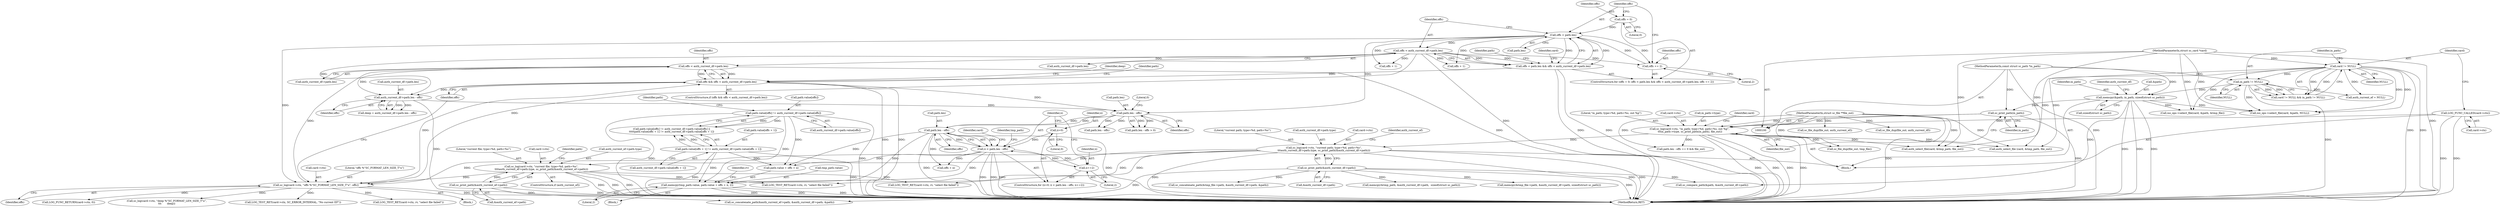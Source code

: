 digraph "0_OpenSC_8fe377e93b4b56060e5bbfb6f3142ceaeca744fa_12@API" {
"1000504" [label="(Call,memcpy(tmp_path.value, path.value + offs + ii, 2))"];
"1000360" [label="(Call,path.value[offs] != auth_current_df->path.value[offs])"];
"1000373" [label="(Call,path.value[offs + 1] != auth_current_df->path.value[offs + 1])"];
"1000495" [label="(Call,path.len - offs)"];
"1000465" [label="(Call,path.len - offs)"];
"1000343" [label="(Call,offs < path.len)"];
"1000355" [label="(Call,offs += 2)"];
"1000348" [label="(Call,offs < auth_current_df->path.len)"];
"1000339" [label="(Call,offs = 0)"];
"1000411" [label="(Call,auth_current_df->path.len - offs)"];
"1000400" [label="(Call,offs < auth_current_df->path.len)"];
"1000391" [label="(Call,sc_log(card->ctx, \"offs %\"SC_FORMAT_LEN_SIZE_T\"u\", offs))"];
"1000147" [label="(Call,sc_log(card->ctx, \"current path; type=%d, path=%s\",\n\t\t\tauth_current_df->path.type, sc_print_path(&auth_current_df->path)))"];
"1000136" [label="(Call,sc_log(card->ctx, \"in_path; type=%d, path=%s, out %p\",\n \t\t\tin_path->type, sc_print_path(in_path), file_out))"];
"1000113" [label="(Call,LOG_FUNC_CALLED(card->ctx))"];
"1000144" [label="(Call,sc_print_path(in_path))"];
"1000125" [label="(Call,memcpy(&path, in_path, sizeof(struct sc_path)))"];
"1000122" [label="(Call,in_path != NULL)"];
"1000102" [label="(MethodParameterIn,const struct sc_path *in_path)"];
"1000119" [label="(Call,card != NULL)"];
"1000101" [label="(MethodParameterIn,struct sc_card *card)"];
"1000103" [label="(MethodParameterIn,struct sc_file **file_out)"];
"1000157" [label="(Call,sc_print_path(&auth_current_df->path))"];
"1000164" [label="(Call,sc_log(card->ctx, \"current file; type=%d, path=%s\",\n\t\t\t\tauth_current_ef->path.type, sc_print_path(&auth_current_ef->path)))"];
"1000174" [label="(Call,sc_print_path(&auth_current_ef->path))"];
"1000398" [label="(Call,offs && offs < auth_current_df->path.len)"];
"1000342" [label="(Call,offs < path.len && offs < auth_current_df->path.len)"];
"1000493" [label="(Call,ii < path.len - offs)"];
"1000490" [label="(Call,ii=0)"];
"1000500" [label="(Call,ii+=2)"];
"1000506" [label="(Identifier,tmp_path)"];
"1000492" [label="(Literal,0)"];
"1000126" [label="(Call,&path)"];
"1000342" [label="(Call,offs < path.len && offs < auth_current_df->path.len)"];
"1000402" [label="(Call,auth_current_df->path.len)"];
"1000466" [label="(Call,path.len)"];
"1000470" [label="(Literal,0)"];
"1000360" [label="(Call,path.value[offs] != auth_current_df->path.value[offs])"];
"1000340" [label="(Identifier,offs)"];
"1000531" [label="(Call,path.len - offs == 0 && file_out)"];
"1000410" [label="(Identifier,deep)"];
"1000123" [label="(Identifier,in_path)"];
"1000465" [label="(Call,path.len - offs)"];
"1000464" [label="(Call,path.len - offs > 0)"];
"1000144" [label="(Call,sc_print_path(in_path))"];
"1000417" [label="(Identifier,offs)"];
"1000152" [label="(Call,auth_current_df->path.type)"];
"1000391" [label="(Call,sc_log(card->ctx, \"offs %\"SC_FORMAT_LEN_SIZE_T\"u\", offs))"];
"1000158" [label="(Call,&auth_current_df->path)"];
"1000467" [label="(Identifier,path)"];
"1000194" [label="(Call,auth_current_ef = NULL)"];
"1000395" [label="(Literal,\"offs %\"SC_FORMAT_LEN_SIZE_T\"u\")"];
"1000489" [label="(ControlStructure,for (ii=0; ii < path.len - offs; ii+=2))"];
"1000373" [label="(Call,path.value[offs + 1] != auth_current_df->path.value[offs + 1])"];
"1000330" [label="(Call,LOG_TEST_RET(card->ctx, rv, \"select file failed\"))"];
"1000122" [label="(Call,in_path != NULL)"];
"1000523" [label="(Call,LOG_TEST_RET(card->ctx, rv, \"select file failed\"))"];
"1000119" [label="(Call,card != NULL)"];
"1000359" [label="(Call,path.value[offs] != auth_current_df->path.value[offs] ||\n\t\t\t\t\tpath.value[offs + 1] != auth_current_df->path.value[offs + 1])"];
"1000302" [label="(Call,sc_file_dup(file_out, tmp_file))"];
"1000501" [label="(Identifier,ii)"];
"1000496" [label="(Call,path.len)"];
"1000125" [label="(Call,memcpy(&path, in_path, sizeof(struct sc_path)))"];
"1000337" [label="(Block,)"];
"1000570" [label="(MethodReturn,RET)"];
"1000343" [label="(Call,offs < path.len)"];
"1000398" [label="(Call,offs && offs < auth_current_df->path.len)"];
"1000264" [label="(Call,sc_concatenate_path(&tmp_file->path, &auth_current_df->path, &path))"];
"1000146" [label="(Identifier,file_out)"];
"1000452" [label="(Call,auth_select_file (card, &tmp_path, file_out))"];
"1000565" [label="(Call,LOG_FUNC_RETURN(card->ctx, 0))"];
"1000400" [label="(Call,offs < auth_current_df->path.len)"];
"1000349" [label="(Identifier,offs)"];
"1000418" [label="(Call,sc_log(card->ctx, \"deep %\"SC_FORMAT_LEN_SIZE_T\"u\",\n\t\t\t       deep))"];
"1000183" [label="(Identifier,path)"];
"1000396" [label="(Identifier,offs)"];
"1000401" [label="(Identifier,offs)"];
"1000542" [label="(Call,sc_compare_path(&path, &auth_current_df->path))"];
"1000436" [label="(Call,memcpy(&tmp_path, &auth_current_df->path,  sizeof(struct sc_path)))"];
"1000121" [label="(Identifier,NULL)"];
"1000118" [label="(Call,card != NULL && in_path != NULL)"];
"1000399" [label="(Identifier,offs)"];
"1000392" [label="(Call,card->ctx)"];
"1000145" [label="(Identifier,in_path)"];
"1000517" [label="(Identifier,rv)"];
"1000169" [label="(Call,auth_current_ef->path.type)"];
"1000508" [label="(Call,path.value + offs + ii)"];
"1000348" [label="(Call,offs < auth_current_df->path.len)"];
"1000503" [label="(Block,)"];
"1000378" [label="(Call,offs + 1)"];
"1000175" [label="(Call,&auth_current_ef->path)"];
"1000491" [label="(Identifier,ii)"];
"1000168" [label="(Literal,\"current file; type=%d, path=%s\")"];
"1000103" [label="(MethodParameterIn,struct sc_file **file_out)"];
"1000148" [label="(Call,card->ctx)"];
"1000376" [label="(Identifier,path)"];
"1000555" [label="(Call,sc_file_dup(file_out, auth_current_ef))"];
"1000515" [label="(Literal,2)"];
"1000141" [label="(Call,in_path->type)"];
"1000366" [label="(Call,auth_current_df->path.value[offs])"];
"1000381" [label="(Call,auth_current_df->path.value[offs + 1])"];
"1000199" [label="(Call,iso_ops->select_file(card, &path, &tmp_file))"];
"1000493" [label="(Call,ii < path.len - offs)"];
"1000350" [label="(Call,auth_current_df->path.len)"];
"1000174" [label="(Call,sc_print_path(&auth_current_ef->path))"];
"1000344" [label="(Identifier,offs)"];
"1000355" [label="(Call,offs += 2)"];
"1000518" [label="(Call,auth_select_file(card, &tmp_path, file_out))"];
"1000163" [label="(Identifier,auth_current_ef)"];
"1000128" [label="(Identifier,in_path)"];
"1000113" [label="(Call,LOG_FUNC_CALLED(card->ctx))"];
"1000149" [label="(Identifier,card)"];
"1000341" [label="(Literal,0)"];
"1000339" [label="(Call,offs = 0)"];
"1000205" [label="(Call,LOG_TEST_RET(card->ctx, rv, \"select file failed\"))"];
"1000397" [label="(ControlStructure,if (offs && offs < auth_current_df->path.len))"];
"1000317" [label="(Call,iso_ops->select_file(card, &path, NULL))"];
"1000114" [label="(Call,card->ctx)"];
"1000409" [label="(Call,deep = auth_current_df->path.len - offs)"];
"1000223" [label="(Call,memcpy(&tmp_file->path, &auth_current_df->path, sizeof(struct sc_path)))"];
"1000157" [label="(Call,sc_print_path(&auth_current_df->path))"];
"1000129" [label="(Call,sizeof(struct sc_path))"];
"1000101" [label="(MethodParameterIn,struct sc_card *card)"];
"1000120" [label="(Identifier,card)"];
"1000549" [label="(Call,sc_file_dup(file_out, auth_current_df))"];
"1000469" [label="(Identifier,offs)"];
"1000512" [label="(Call,offs + ii)"];
"1000499" [label="(Identifier,offs)"];
"1000559" [label="(Call,LOG_TEST_RET(card->ctx, SC_ERROR_INTERNAL, \"No current EF\"))"];
"1000345" [label="(Call,path.len)"];
"1000140" [label="(Literal,\"in_path; type=%d, path=%s, out %p\")"];
"1000289" [label="(Call,sc_concatenate_path(&auth_current_ef->path, &auth_current_df->path, &path))"];
"1000104" [label="(Block,)"];
"1000165" [label="(Call,card->ctx)"];
"1000490" [label="(Call,ii=0)"];
"1000162" [label="(ControlStructure,if (auth_current_ef))"];
"1000411" [label="(Call,auth_current_df->path.len - offs)"];
"1000495" [label="(Call,path.len - offs)"];
"1000494" [label="(Identifier,ii)"];
"1000412" [label="(Call,auth_current_df->path.len)"];
"1000567" [label="(Identifier,card)"];
"1000505" [label="(Call,tmp_path.value)"];
"1000533" [label="(Call,path.len - offs)"];
"1000363" [label="(Identifier,path)"];
"1000357" [label="(Literal,2)"];
"1000387" [label="(Call,offs + 1)"];
"1000356" [label="(Identifier,offs)"];
"1000124" [label="(Identifier,NULL)"];
"1000136" [label="(Call,sc_log(card->ctx, \"in_path; type=%d, path=%s, out %p\",\n \t\t\tin_path->type, sc_print_path(in_path), file_out))"];
"1000147" [label="(Call,sc_log(card->ctx, \"current path; type=%d, path=%s\",\n\t\t\tauth_current_df->path.type, sc_print_path(&auth_current_df->path)))"];
"1000164" [label="(Call,sc_log(card->ctx, \"current file; type=%d, path=%s\",\n\t\t\t\tauth_current_ef->path.type, sc_print_path(&auth_current_ef->path)))"];
"1000338" [label="(ControlStructure,for (offs = 0; offs < path.len && offs < auth_current_df->path.len; offs += 2))"];
"1000393" [label="(Identifier,card)"];
"1000137" [label="(Call,card->ctx)"];
"1000374" [label="(Call,path.value[offs + 1])"];
"1000102" [label="(MethodParameterIn,const struct sc_path *in_path)"];
"1000500" [label="(Call,ii+=2)"];
"1000133" [label="(Identifier,auth_current_df)"];
"1000361" [label="(Call,path.value[offs])"];
"1000502" [label="(Literal,2)"];
"1000151" [label="(Literal,\"current path; type=%d, path=%s\")"];
"1000504" [label="(Call,memcpy(tmp_path.value, path.value + offs + ii, 2))"];
"1000504" -> "1000503"  [label="AST: "];
"1000504" -> "1000515"  [label="CFG: "];
"1000505" -> "1000504"  [label="AST: "];
"1000508" -> "1000504"  [label="AST: "];
"1000515" -> "1000504"  [label="AST: "];
"1000517" -> "1000504"  [label="CFG: "];
"1000504" -> "1000570"  [label="DDG: "];
"1000504" -> "1000570"  [label="DDG: "];
"1000504" -> "1000570"  [label="DDG: "];
"1000360" -> "1000504"  [label="DDG: "];
"1000373" -> "1000504"  [label="DDG: "];
"1000495" -> "1000504"  [label="DDG: "];
"1000493" -> "1000504"  [label="DDG: "];
"1000360" -> "1000359"  [label="AST: "];
"1000360" -> "1000366"  [label="CFG: "];
"1000361" -> "1000360"  [label="AST: "];
"1000366" -> "1000360"  [label="AST: "];
"1000376" -> "1000360"  [label="CFG: "];
"1000359" -> "1000360"  [label="CFG: "];
"1000360" -> "1000570"  [label="DDG: "];
"1000360" -> "1000570"  [label="DDG: "];
"1000360" -> "1000359"  [label="DDG: "];
"1000360" -> "1000359"  [label="DDG: "];
"1000360" -> "1000508"  [label="DDG: "];
"1000373" -> "1000359"  [label="AST: "];
"1000373" -> "1000381"  [label="CFG: "];
"1000374" -> "1000373"  [label="AST: "];
"1000381" -> "1000373"  [label="AST: "];
"1000359" -> "1000373"  [label="CFG: "];
"1000373" -> "1000570"  [label="DDG: "];
"1000373" -> "1000570"  [label="DDG: "];
"1000373" -> "1000359"  [label="DDG: "];
"1000373" -> "1000359"  [label="DDG: "];
"1000373" -> "1000508"  [label="DDG: "];
"1000495" -> "1000493"  [label="AST: "];
"1000495" -> "1000499"  [label="CFG: "];
"1000496" -> "1000495"  [label="AST: "];
"1000499" -> "1000495"  [label="AST: "];
"1000493" -> "1000495"  [label="CFG: "];
"1000495" -> "1000570"  [label="DDG: "];
"1000495" -> "1000570"  [label="DDG: "];
"1000495" -> "1000493"  [label="DDG: "];
"1000495" -> "1000493"  [label="DDG: "];
"1000465" -> "1000495"  [label="DDG: "];
"1000465" -> "1000495"  [label="DDG: "];
"1000495" -> "1000508"  [label="DDG: "];
"1000495" -> "1000512"  [label="DDG: "];
"1000465" -> "1000464"  [label="AST: "];
"1000465" -> "1000469"  [label="CFG: "];
"1000466" -> "1000465"  [label="AST: "];
"1000469" -> "1000465"  [label="AST: "];
"1000470" -> "1000465"  [label="CFG: "];
"1000465" -> "1000464"  [label="DDG: "];
"1000465" -> "1000464"  [label="DDG: "];
"1000343" -> "1000465"  [label="DDG: "];
"1000411" -> "1000465"  [label="DDG: "];
"1000398" -> "1000465"  [label="DDG: "];
"1000465" -> "1000533"  [label="DDG: "];
"1000465" -> "1000533"  [label="DDG: "];
"1000343" -> "1000342"  [label="AST: "];
"1000343" -> "1000345"  [label="CFG: "];
"1000344" -> "1000343"  [label="AST: "];
"1000345" -> "1000343"  [label="AST: "];
"1000349" -> "1000343"  [label="CFG: "];
"1000342" -> "1000343"  [label="CFG: "];
"1000343" -> "1000342"  [label="DDG: "];
"1000343" -> "1000342"  [label="DDG: "];
"1000355" -> "1000343"  [label="DDG: "];
"1000339" -> "1000343"  [label="DDG: "];
"1000343" -> "1000348"  [label="DDG: "];
"1000343" -> "1000355"  [label="DDG: "];
"1000343" -> "1000378"  [label="DDG: "];
"1000343" -> "1000387"  [label="DDG: "];
"1000343" -> "1000391"  [label="DDG: "];
"1000355" -> "1000338"  [label="AST: "];
"1000355" -> "1000357"  [label="CFG: "];
"1000356" -> "1000355"  [label="AST: "];
"1000357" -> "1000355"  [label="AST: "];
"1000344" -> "1000355"  [label="CFG: "];
"1000348" -> "1000355"  [label="DDG: "];
"1000348" -> "1000342"  [label="AST: "];
"1000348" -> "1000350"  [label="CFG: "];
"1000349" -> "1000348"  [label="AST: "];
"1000350" -> "1000348"  [label="AST: "];
"1000342" -> "1000348"  [label="CFG: "];
"1000348" -> "1000570"  [label="DDG: "];
"1000348" -> "1000342"  [label="DDG: "];
"1000348" -> "1000342"  [label="DDG: "];
"1000348" -> "1000378"  [label="DDG: "];
"1000348" -> "1000387"  [label="DDG: "];
"1000348" -> "1000391"  [label="DDG: "];
"1000348" -> "1000400"  [label="DDG: "];
"1000348" -> "1000411"  [label="DDG: "];
"1000339" -> "1000338"  [label="AST: "];
"1000339" -> "1000341"  [label="CFG: "];
"1000340" -> "1000339"  [label="AST: "];
"1000341" -> "1000339"  [label="AST: "];
"1000344" -> "1000339"  [label="CFG: "];
"1000411" -> "1000409"  [label="AST: "];
"1000411" -> "1000417"  [label="CFG: "];
"1000412" -> "1000411"  [label="AST: "];
"1000417" -> "1000411"  [label="AST: "];
"1000409" -> "1000411"  [label="CFG: "];
"1000411" -> "1000570"  [label="DDG: "];
"1000411" -> "1000409"  [label="DDG: "];
"1000411" -> "1000409"  [label="DDG: "];
"1000400" -> "1000411"  [label="DDG: "];
"1000398" -> "1000411"  [label="DDG: "];
"1000400" -> "1000398"  [label="AST: "];
"1000400" -> "1000402"  [label="CFG: "];
"1000401" -> "1000400"  [label="AST: "];
"1000402" -> "1000400"  [label="AST: "];
"1000398" -> "1000400"  [label="CFG: "];
"1000400" -> "1000570"  [label="DDG: "];
"1000400" -> "1000398"  [label="DDG: "];
"1000400" -> "1000398"  [label="DDG: "];
"1000391" -> "1000400"  [label="DDG: "];
"1000391" -> "1000337"  [label="AST: "];
"1000391" -> "1000396"  [label="CFG: "];
"1000392" -> "1000391"  [label="AST: "];
"1000395" -> "1000391"  [label="AST: "];
"1000396" -> "1000391"  [label="AST: "];
"1000399" -> "1000391"  [label="CFG: "];
"1000391" -> "1000570"  [label="DDG: "];
"1000147" -> "1000391"  [label="DDG: "];
"1000164" -> "1000391"  [label="DDG: "];
"1000391" -> "1000398"  [label="DDG: "];
"1000391" -> "1000418"  [label="DDG: "];
"1000391" -> "1000523"  [label="DDG: "];
"1000391" -> "1000559"  [label="DDG: "];
"1000391" -> "1000565"  [label="DDG: "];
"1000147" -> "1000104"  [label="AST: "];
"1000147" -> "1000157"  [label="CFG: "];
"1000148" -> "1000147"  [label="AST: "];
"1000151" -> "1000147"  [label="AST: "];
"1000152" -> "1000147"  [label="AST: "];
"1000157" -> "1000147"  [label="AST: "];
"1000163" -> "1000147"  [label="CFG: "];
"1000147" -> "1000570"  [label="DDG: "];
"1000147" -> "1000570"  [label="DDG: "];
"1000147" -> "1000570"  [label="DDG: "];
"1000136" -> "1000147"  [label="DDG: "];
"1000157" -> "1000147"  [label="DDG: "];
"1000147" -> "1000164"  [label="DDG: "];
"1000147" -> "1000205"  [label="DDG: "];
"1000147" -> "1000330"  [label="DDG: "];
"1000136" -> "1000104"  [label="AST: "];
"1000136" -> "1000146"  [label="CFG: "];
"1000137" -> "1000136"  [label="AST: "];
"1000140" -> "1000136"  [label="AST: "];
"1000141" -> "1000136"  [label="AST: "];
"1000144" -> "1000136"  [label="AST: "];
"1000146" -> "1000136"  [label="AST: "];
"1000149" -> "1000136"  [label="CFG: "];
"1000136" -> "1000570"  [label="DDG: "];
"1000136" -> "1000570"  [label="DDG: "];
"1000136" -> "1000570"  [label="DDG: "];
"1000136" -> "1000570"  [label="DDG: "];
"1000113" -> "1000136"  [label="DDG: "];
"1000144" -> "1000136"  [label="DDG: "];
"1000103" -> "1000136"  [label="DDG: "];
"1000136" -> "1000302"  [label="DDG: "];
"1000136" -> "1000452"  [label="DDG: "];
"1000136" -> "1000518"  [label="DDG: "];
"1000136" -> "1000531"  [label="DDG: "];
"1000113" -> "1000104"  [label="AST: "];
"1000113" -> "1000114"  [label="CFG: "];
"1000114" -> "1000113"  [label="AST: "];
"1000120" -> "1000113"  [label="CFG: "];
"1000113" -> "1000570"  [label="DDG: "];
"1000113" -> "1000570"  [label="DDG: "];
"1000144" -> "1000145"  [label="CFG: "];
"1000145" -> "1000144"  [label="AST: "];
"1000146" -> "1000144"  [label="CFG: "];
"1000144" -> "1000570"  [label="DDG: "];
"1000125" -> "1000144"  [label="DDG: "];
"1000102" -> "1000144"  [label="DDG: "];
"1000125" -> "1000104"  [label="AST: "];
"1000125" -> "1000129"  [label="CFG: "];
"1000126" -> "1000125"  [label="AST: "];
"1000128" -> "1000125"  [label="AST: "];
"1000129" -> "1000125"  [label="AST: "];
"1000133" -> "1000125"  [label="CFG: "];
"1000125" -> "1000570"  [label="DDG: "];
"1000125" -> "1000570"  [label="DDG: "];
"1000125" -> "1000570"  [label="DDG: "];
"1000122" -> "1000125"  [label="DDG: "];
"1000102" -> "1000125"  [label="DDG: "];
"1000125" -> "1000199"  [label="DDG: "];
"1000125" -> "1000317"  [label="DDG: "];
"1000125" -> "1000542"  [label="DDG: "];
"1000122" -> "1000118"  [label="AST: "];
"1000122" -> "1000124"  [label="CFG: "];
"1000123" -> "1000122"  [label="AST: "];
"1000124" -> "1000122"  [label="AST: "];
"1000118" -> "1000122"  [label="CFG: "];
"1000122" -> "1000570"  [label="DDG: "];
"1000122" -> "1000118"  [label="DDG: "];
"1000122" -> "1000118"  [label="DDG: "];
"1000102" -> "1000122"  [label="DDG: "];
"1000119" -> "1000122"  [label="DDG: "];
"1000122" -> "1000194"  [label="DDG: "];
"1000122" -> "1000317"  [label="DDG: "];
"1000102" -> "1000100"  [label="AST: "];
"1000102" -> "1000570"  [label="DDG: "];
"1000119" -> "1000118"  [label="AST: "];
"1000119" -> "1000121"  [label="CFG: "];
"1000120" -> "1000119"  [label="AST: "];
"1000121" -> "1000119"  [label="AST: "];
"1000123" -> "1000119"  [label="CFG: "];
"1000118" -> "1000119"  [label="CFG: "];
"1000119" -> "1000570"  [label="DDG: "];
"1000119" -> "1000570"  [label="DDG: "];
"1000119" -> "1000118"  [label="DDG: "];
"1000119" -> "1000118"  [label="DDG: "];
"1000101" -> "1000119"  [label="DDG: "];
"1000119" -> "1000194"  [label="DDG: "];
"1000119" -> "1000199"  [label="DDG: "];
"1000119" -> "1000317"  [label="DDG: "];
"1000119" -> "1000317"  [label="DDG: "];
"1000119" -> "1000452"  [label="DDG: "];
"1000119" -> "1000518"  [label="DDG: "];
"1000101" -> "1000100"  [label="AST: "];
"1000101" -> "1000570"  [label="DDG: "];
"1000101" -> "1000199"  [label="DDG: "];
"1000101" -> "1000317"  [label="DDG: "];
"1000101" -> "1000452"  [label="DDG: "];
"1000101" -> "1000518"  [label="DDG: "];
"1000103" -> "1000100"  [label="AST: "];
"1000103" -> "1000570"  [label="DDG: "];
"1000103" -> "1000302"  [label="DDG: "];
"1000103" -> "1000452"  [label="DDG: "];
"1000103" -> "1000518"  [label="DDG: "];
"1000103" -> "1000531"  [label="DDG: "];
"1000103" -> "1000549"  [label="DDG: "];
"1000103" -> "1000555"  [label="DDG: "];
"1000157" -> "1000158"  [label="CFG: "];
"1000158" -> "1000157"  [label="AST: "];
"1000157" -> "1000570"  [label="DDG: "];
"1000157" -> "1000223"  [label="DDG: "];
"1000157" -> "1000264"  [label="DDG: "];
"1000157" -> "1000289"  [label="DDG: "];
"1000157" -> "1000436"  [label="DDG: "];
"1000157" -> "1000542"  [label="DDG: "];
"1000164" -> "1000162"  [label="AST: "];
"1000164" -> "1000174"  [label="CFG: "];
"1000165" -> "1000164"  [label="AST: "];
"1000168" -> "1000164"  [label="AST: "];
"1000169" -> "1000164"  [label="AST: "];
"1000174" -> "1000164"  [label="AST: "];
"1000183" -> "1000164"  [label="CFG: "];
"1000164" -> "1000570"  [label="DDG: "];
"1000164" -> "1000570"  [label="DDG: "];
"1000164" -> "1000570"  [label="DDG: "];
"1000174" -> "1000164"  [label="DDG: "];
"1000164" -> "1000205"  [label="DDG: "];
"1000164" -> "1000330"  [label="DDG: "];
"1000174" -> "1000175"  [label="CFG: "];
"1000175" -> "1000174"  [label="AST: "];
"1000174" -> "1000570"  [label="DDG: "];
"1000174" -> "1000289"  [label="DDG: "];
"1000398" -> "1000397"  [label="AST: "];
"1000398" -> "1000399"  [label="CFG: "];
"1000399" -> "1000398"  [label="AST: "];
"1000410" -> "1000398"  [label="CFG: "];
"1000467" -> "1000398"  [label="CFG: "];
"1000398" -> "1000570"  [label="DDG: "];
"1000398" -> "1000570"  [label="DDG: "];
"1000342" -> "1000398"  [label="DDG: "];
"1000342" -> "1000338"  [label="AST: "];
"1000363" -> "1000342"  [label="CFG: "];
"1000393" -> "1000342"  [label="CFG: "];
"1000342" -> "1000570"  [label="DDG: "];
"1000342" -> "1000570"  [label="DDG: "];
"1000493" -> "1000489"  [label="AST: "];
"1000494" -> "1000493"  [label="AST: "];
"1000506" -> "1000493"  [label="CFG: "];
"1000567" -> "1000493"  [label="CFG: "];
"1000493" -> "1000570"  [label="DDG: "];
"1000493" -> "1000570"  [label="DDG: "];
"1000493" -> "1000570"  [label="DDG: "];
"1000490" -> "1000493"  [label="DDG: "];
"1000500" -> "1000493"  [label="DDG: "];
"1000493" -> "1000500"  [label="DDG: "];
"1000493" -> "1000508"  [label="DDG: "];
"1000493" -> "1000512"  [label="DDG: "];
"1000490" -> "1000489"  [label="AST: "];
"1000490" -> "1000492"  [label="CFG: "];
"1000491" -> "1000490"  [label="AST: "];
"1000492" -> "1000490"  [label="AST: "];
"1000494" -> "1000490"  [label="CFG: "];
"1000500" -> "1000489"  [label="AST: "];
"1000500" -> "1000502"  [label="CFG: "];
"1000501" -> "1000500"  [label="AST: "];
"1000502" -> "1000500"  [label="AST: "];
"1000494" -> "1000500"  [label="CFG: "];
}
